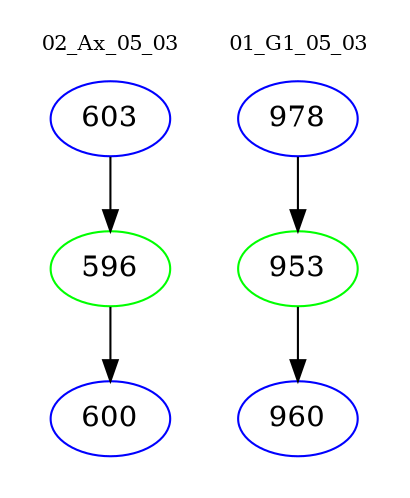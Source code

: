 digraph{
subgraph cluster_0 {
color = white
label = "02_Ax_05_03";
fontsize=10;
T0_603 [label="603", color="blue"]
T0_603 -> T0_596 [color="black"]
T0_596 [label="596", color="green"]
T0_596 -> T0_600 [color="black"]
T0_600 [label="600", color="blue"]
}
subgraph cluster_1 {
color = white
label = "01_G1_05_03";
fontsize=10;
T1_978 [label="978", color="blue"]
T1_978 -> T1_953 [color="black"]
T1_953 [label="953", color="green"]
T1_953 -> T1_960 [color="black"]
T1_960 [label="960", color="blue"]
}
}
